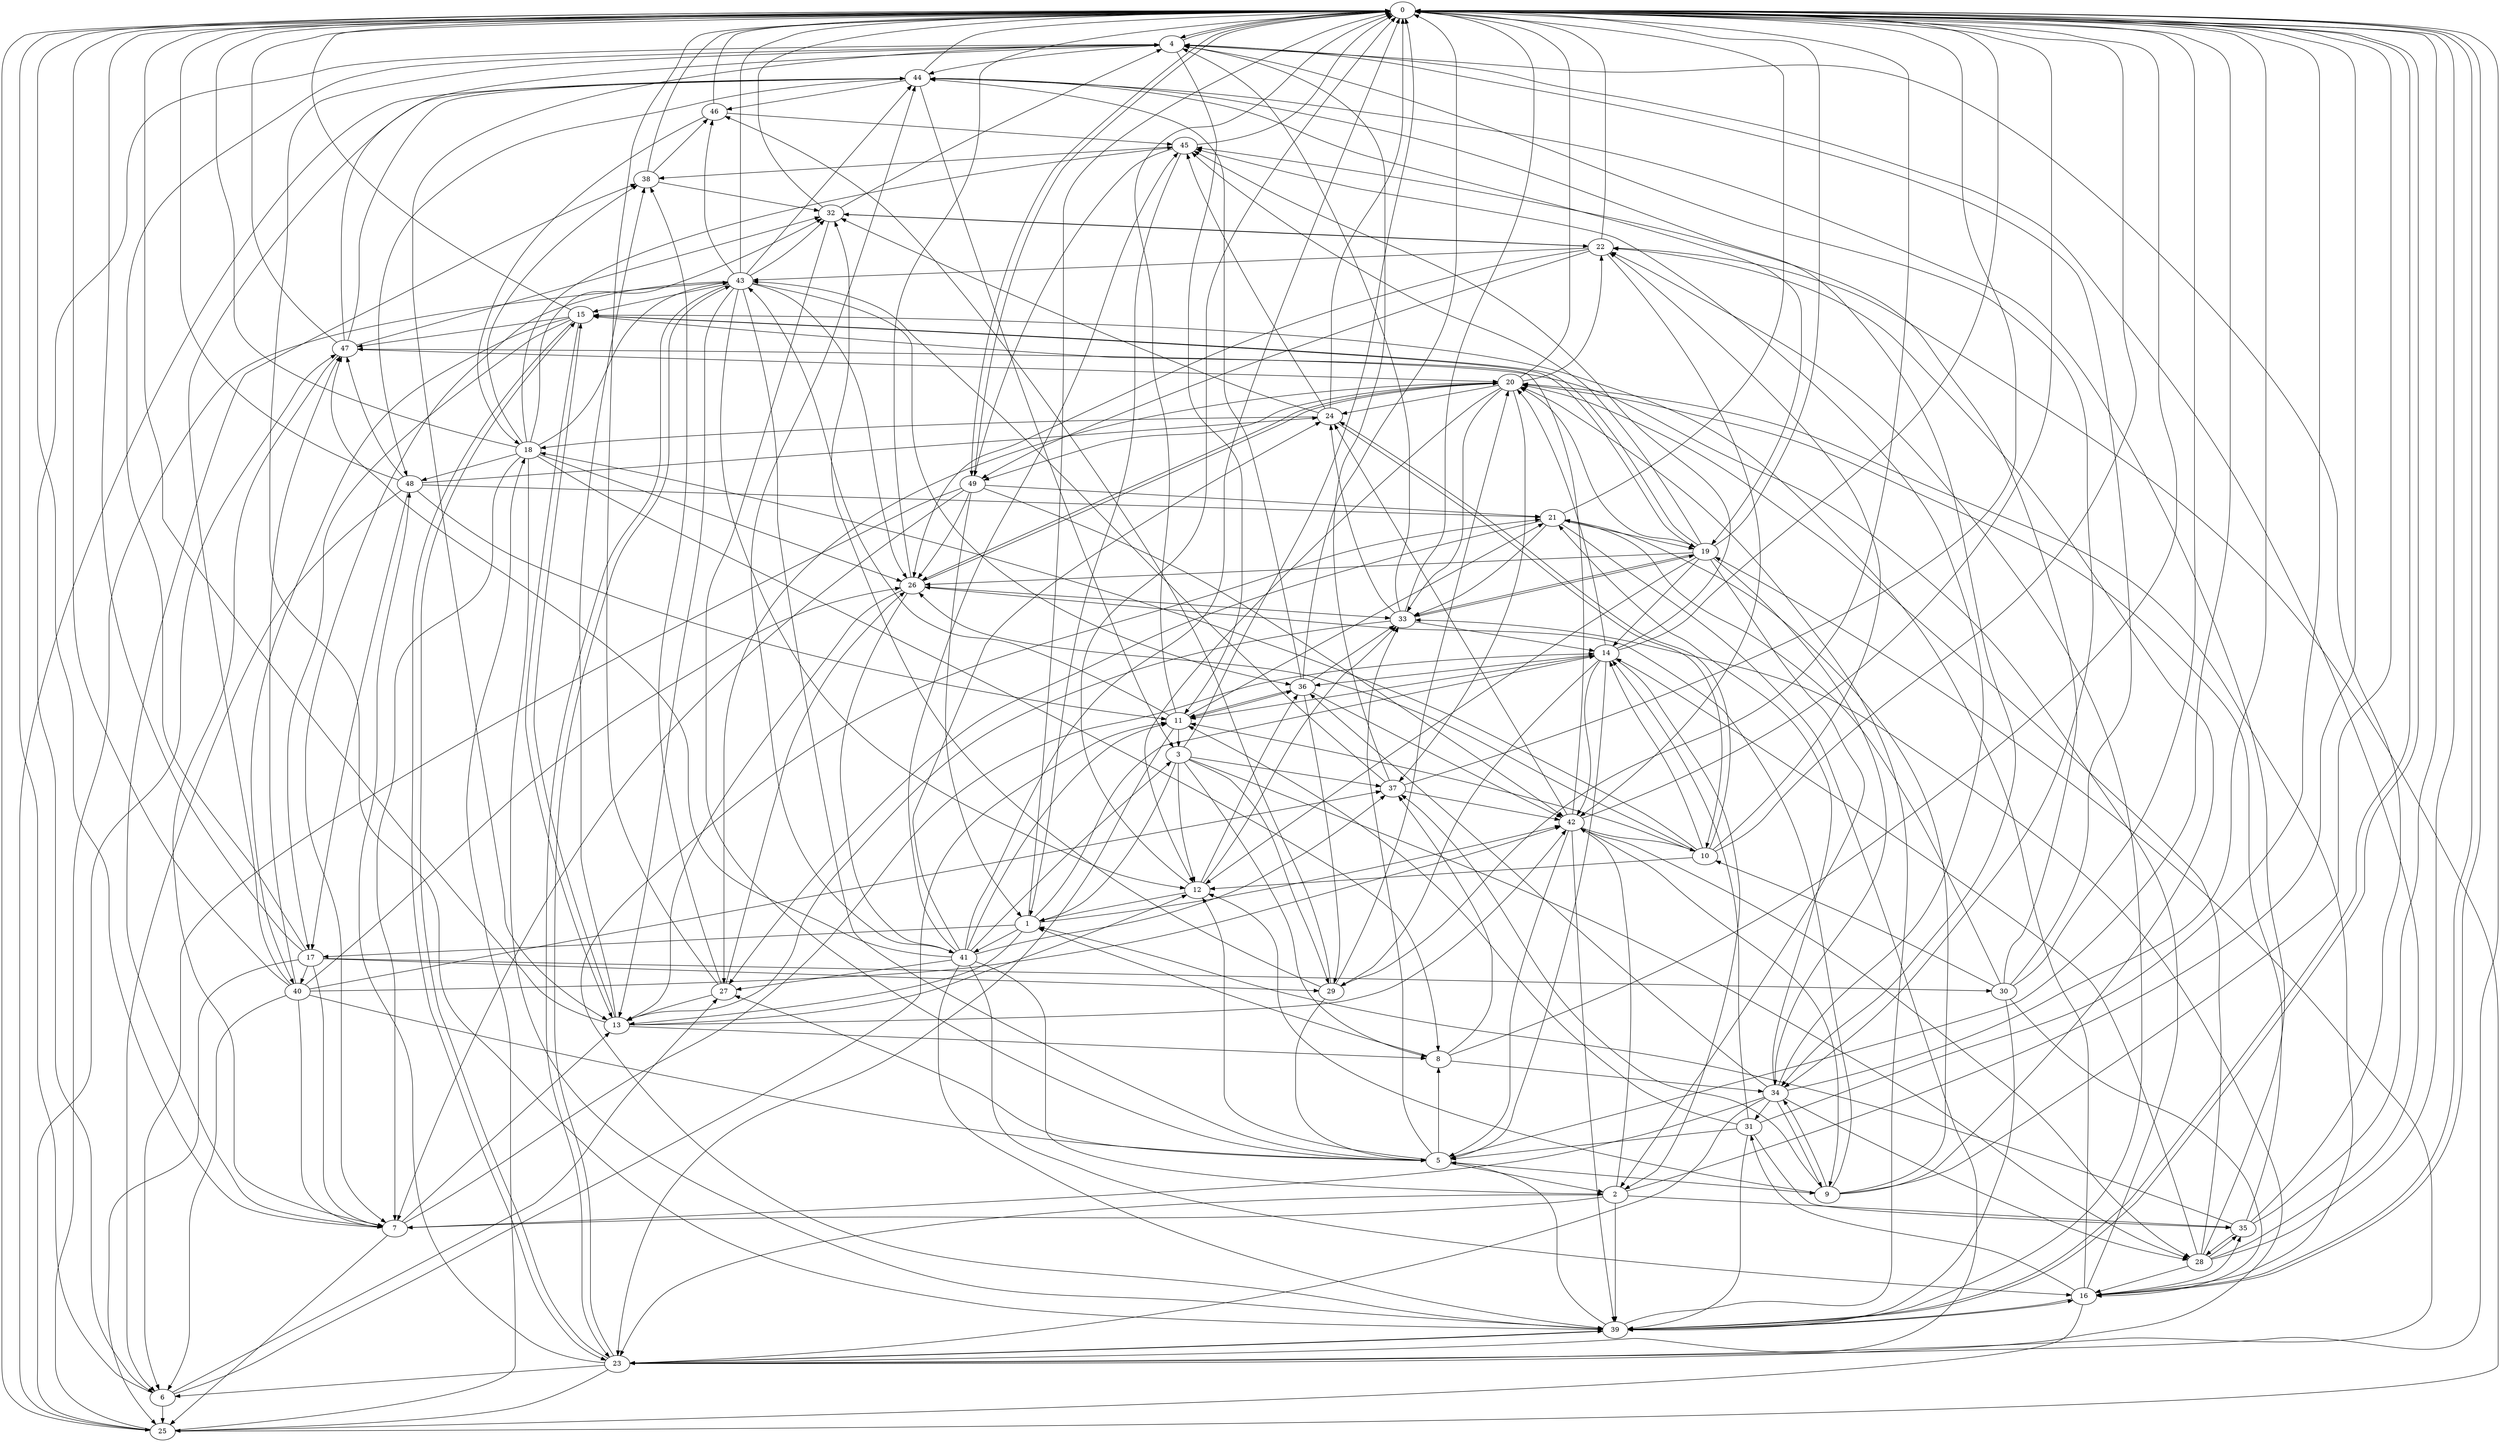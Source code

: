 strict digraph "" {
	0	 [component_delay=3];
	4	 [component_delay=3];
	0 -> 4	 [wire_delay=1];
	16	 [component_delay=3];
	0 -> 16	 [wire_delay=1];
	39	 [component_delay=3];
	0 -> 39	 [wire_delay=1];
	49	 [component_delay=3];
	0 -> 49	 [wire_delay=1];
	1	 [component_delay=3];
	1 -> 0	 [wire_delay=1];
	13	 [component_delay=3];
	1 -> 13	 [wire_delay=1];
	14	 [component_delay=3];
	1 -> 14	 [wire_delay=1];
	17	 [component_delay=3];
	1 -> 17	 [wire_delay=1];
	41	 [component_delay=3];
	1 -> 41	 [wire_delay=1];
	42	 [component_delay=3];
	1 -> 42	 [wire_delay=1];
	2	 [component_delay=3];
	2 -> 0	 [wire_delay=1];
	7	 [component_delay=3];
	2 -> 7	 [wire_delay=1];
	23	 [component_delay=3];
	2 -> 23	 [wire_delay=1];
	35	 [component_delay=3];
	2 -> 35	 [wire_delay=1];
	2 -> 39	 [wire_delay=1];
	2 -> 42	 [wire_delay=1];
	3	 [component_delay=3];
	3 -> 0	 [wire_delay=1];
	3 -> 1	 [wire_delay=1];
	8	 [component_delay=3];
	3 -> 8	 [wire_delay=1];
	12	 [component_delay=3];
	3 -> 12	 [wire_delay=1];
	28	 [component_delay=3];
	3 -> 28	 [wire_delay=1];
	29	 [component_delay=3];
	3 -> 29	 [wire_delay=1];
	37	 [component_delay=3];
	3 -> 37	 [wire_delay=1];
	4 -> 0	 [wire_delay=1];
	6	 [component_delay=3];
	4 -> 6	 [wire_delay=1];
	11	 [component_delay=3];
	4 -> 11	 [wire_delay=1];
	4 -> 13	 [wire_delay=1];
	34	 [component_delay=3];
	4 -> 34	 [wire_delay=1];
	4 -> 39	 [wire_delay=1];
	44	 [component_delay=3];
	4 -> 44	 [wire_delay=1];
	5	 [component_delay=3];
	5 -> 0	 [wire_delay=1];
	5 -> 2	 [wire_delay=1];
	5 -> 8	 [wire_delay=1];
	9	 [component_delay=3];
	5 -> 9	 [wire_delay=1];
	5 -> 12	 [wire_delay=1];
	27	 [component_delay=3];
	5 -> 27	 [wire_delay=1];
	33	 [component_delay=3];
	5 -> 33	 [wire_delay=1];
	6 -> 0	 [wire_delay=1];
	6 -> 11	 [wire_delay=1];
	25	 [component_delay=3];
	6 -> 25	 [wire_delay=1];
	6 -> 27	 [wire_delay=1];
	7 -> 0	 [wire_delay=1];
	7 -> 13	 [wire_delay=1];
	7 -> 14	 [wire_delay=1];
	7 -> 25	 [wire_delay=1];
	38	 [component_delay=3];
	7 -> 38	 [wire_delay=1];
	8 -> 0	 [wire_delay=1];
	8 -> 1	 [wire_delay=1];
	8 -> 34	 [wire_delay=1];
	8 -> 37	 [wire_delay=1];
	9 -> 0	 [wire_delay=1];
	9 -> 12	 [wire_delay=1];
	21	 [component_delay=3];
	9 -> 21	 [wire_delay=1];
	22	 [component_delay=3];
	9 -> 22	 [wire_delay=1];
	26	 [component_delay=3];
	9 -> 26	 [wire_delay=1];
	9 -> 34	 [wire_delay=1];
	9 -> 37	 [wire_delay=1];
	10	 [component_delay=3];
	10 -> 0	 [wire_delay=1];
	10 -> 11	 [wire_delay=1];
	10 -> 12	 [wire_delay=1];
	10 -> 14	 [wire_delay=1];
	18	 [component_delay=3];
	10 -> 18	 [wire_delay=1];
	10 -> 22	 [wire_delay=1];
	24	 [component_delay=3];
	10 -> 24	 [wire_delay=1];
	10 -> 26	 [wire_delay=1];
	11 -> 0	 [wire_delay=1];
	11 -> 3	 [wire_delay=1];
	11 -> 21	 [wire_delay=1];
	11 -> 23	 [wire_delay=1];
	36	 [component_delay=3];
	11 -> 36	 [wire_delay=1];
	43	 [component_delay=3];
	11 -> 43	 [wire_delay=1];
	12 -> 0	 [wire_delay=1];
	12 -> 1	 [wire_delay=1];
	12 -> 33	 [wire_delay=1];
	12 -> 36	 [wire_delay=1];
	13 -> 0	 [wire_delay=1];
	13 -> 8	 [wire_delay=1];
	13 -> 12	 [wire_delay=1];
	15	 [component_delay=3];
	13 -> 15	 [wire_delay=1];
	13 -> 38	 [wire_delay=1];
	13 -> 42	 [wire_delay=1];
	14 -> 0	 [wire_delay=1];
	14 -> 2	 [wire_delay=1];
	14 -> 5	 [wire_delay=1];
	14 -> 11	 [wire_delay=1];
	20	 [component_delay=3];
	14 -> 20	 [wire_delay=1];
	14 -> 29	 [wire_delay=1];
	14 -> 36	 [wire_delay=1];
	14 -> 42	 [wire_delay=1];
	45	 [component_delay=3];
	14 -> 45	 [wire_delay=1];
	15 -> 0	 [wire_delay=1];
	15 -> 13	 [wire_delay=1];
	15 -> 17	 [wire_delay=1];
	19	 [component_delay=3];
	15 -> 19	 [wire_delay=1];
	15 -> 23	 [wire_delay=1];
	40	 [component_delay=3];
	15 -> 40	 [wire_delay=1];
	47	 [component_delay=3];
	15 -> 47	 [wire_delay=1];
	16 -> 0	 [wire_delay=1];
	16 -> 15	 [wire_delay=1];
	16 -> 20	 [wire_delay=1];
	16 -> 25	 [wire_delay=1];
	31	 [component_delay=3];
	16 -> 31	 [wire_delay=1];
	16 -> 35	 [wire_delay=1];
	16 -> 39	 [wire_delay=1];
	16 -> 47	 [wire_delay=1];
	17 -> 0	 [wire_delay=1];
	17 -> 4	 [wire_delay=1];
	17 -> 7	 [wire_delay=1];
	17 -> 25	 [wire_delay=1];
	17 -> 29	 [wire_delay=1];
	30	 [component_delay=3];
	17 -> 30	 [wire_delay=1];
	17 -> 40	 [wire_delay=1];
	18 -> 0	 [wire_delay=1];
	18 -> 7	 [wire_delay=1];
	18 -> 8	 [wire_delay=1];
	18 -> 26	 [wire_delay=1];
	32	 [component_delay=3];
	18 -> 32	 [wire_delay=1];
	18 -> 38	 [wire_delay=1];
	18 -> 39	 [wire_delay=1];
	18 -> 43	 [wire_delay=1];
	18 -> 45	 [wire_delay=1];
	48	 [component_delay=3];
	18 -> 48	 [wire_delay=1];
	19 -> 0	 [wire_delay=1];
	19 -> 2	 [wire_delay=1];
	19 -> 12	 [wire_delay=1];
	19 -> 14	 [wire_delay=1];
	19 -> 15	 [wire_delay=1];
	19 -> 20	 [wire_delay=1];
	19 -> 26	 [wire_delay=1];
	19 -> 33	 [wire_delay=1];
	19 -> 34	 [wire_delay=1];
	19 -> 45	 [wire_delay=1];
	20 -> 0	 [wire_delay=1];
	20 -> 12	 [wire_delay=1];
	20 -> 22	 [wire_delay=1];
	20 -> 24	 [wire_delay=1];
	20 -> 26	 [wire_delay=1];
	20 -> 27	 [wire_delay=1];
	20 -> 33	 [wire_delay=1];
	20 -> 37	 [wire_delay=1];
	20 -> 49	 [wire_delay=1];
	21 -> 0	 [wire_delay=1];
	21 -> 19	 [wire_delay=1];
	21 -> 23	 [wire_delay=1];
	21 -> 27	 [wire_delay=1];
	21 -> 33	 [wire_delay=1];
	22 -> 0	 [wire_delay=1];
	22 -> 26	 [wire_delay=1];
	22 -> 32	 [wire_delay=1];
	22 -> 42	 [wire_delay=1];
	22 -> 43	 [wire_delay=1];
	22 -> 49	 [wire_delay=1];
	23 -> 0	 [wire_delay=1];
	23 -> 6	 [wire_delay=1];
	23 -> 15	 [wire_delay=1];
	23 -> 19	 [wire_delay=1];
	23 -> 25	 [wire_delay=1];
	23 -> 33	 [wire_delay=1];
	23 -> 39	 [wire_delay=1];
	23 -> 43	 [wire_delay=1];
	23 -> 48	 [wire_delay=1];
	24 -> 0	 [wire_delay=1];
	24 -> 10	 [wire_delay=1];
	24 -> 18	 [wire_delay=1];
	24 -> 32	 [wire_delay=1];
	24 -> 45	 [wire_delay=1];
	25 -> 0	 [wire_delay=1];
	25 -> 18	 [wire_delay=1];
	25 -> 22	 [wire_delay=1];
	25 -> 43	 [wire_delay=1];
	25 -> 47	 [wire_delay=1];
	26 -> 0	 [wire_delay=1];
	26 -> 13	 [wire_delay=1];
	26 -> 20	 [wire_delay=1];
	26 -> 33	 [wire_delay=1];
	26 -> 41	 [wire_delay=1];
	27 -> 0	 [wire_delay=1];
	27 -> 13	 [wire_delay=1];
	27 -> 26	 [wire_delay=1];
	27 -> 38	 [wire_delay=1];
	28 -> 0	 [wire_delay=1];
	28 -> 4	 [wire_delay=1];
	28 -> 14	 [wire_delay=1];
	28 -> 16	 [wire_delay=1];
	28 -> 20	 [wire_delay=1];
	28 -> 35	 [wire_delay=1];
	28 -> 44	 [wire_delay=1];
	29 -> 0	 [wire_delay=1];
	29 -> 5	 [wire_delay=1];
	29 -> 20	 [wire_delay=1];
	29 -> 32	 [wire_delay=1];
	46	 [component_delay=3];
	29 -> 46	 [wire_delay=1];
	30 -> 0	 [wire_delay=1];
	30 -> 4	 [wire_delay=1];
	30 -> 10	 [wire_delay=1];
	30 -> 16	 [wire_delay=1];
	30 -> 21	 [wire_delay=1];
	30 -> 39	 [wire_delay=1];
	30 -> 45	 [wire_delay=1];
	31 -> 0	 [wire_delay=1];
	31 -> 5	 [wire_delay=1];
	31 -> 11	 [wire_delay=1];
	31 -> 14	 [wire_delay=1];
	31 -> 35	 [wire_delay=1];
	31 -> 39	 [wire_delay=1];
	32 -> 0	 [wire_delay=1];
	32 -> 4	 [wire_delay=1];
	32 -> 5	 [wire_delay=1];
	32 -> 22	 [wire_delay=1];
	33 -> 0	 [wire_delay=1];
	33 -> 4	 [wire_delay=1];
	33 -> 13	 [wire_delay=1];
	33 -> 14	 [wire_delay=1];
	33 -> 19	 [wire_delay=1];
	33 -> 24	 [wire_delay=1];
	34 -> 0	 [wire_delay=1];
	34 -> 7	 [wire_delay=1];
	34 -> 9	 [wire_delay=1];
	34 -> 21	 [wire_delay=1];
	34 -> 23	 [wire_delay=1];
	34 -> 28	 [wire_delay=1];
	34 -> 31	 [wire_delay=1];
	34 -> 36	 [wire_delay=1];
	34 -> 45	 [wire_delay=1];
	35 -> 0	 [wire_delay=1];
	35 -> 1	 [wire_delay=1];
	35 -> 4	 [wire_delay=1];
	35 -> 20	 [wire_delay=1];
	35 -> 28	 [wire_delay=1];
	36 -> 0	 [wire_delay=1];
	36 -> 11	 [wire_delay=1];
	36 -> 29	 [wire_delay=1];
	36 -> 33	 [wire_delay=1];
	36 -> 42	 [wire_delay=1];
	36 -> 44	 [wire_delay=1];
	37 -> 0	 [wire_delay=1];
	37 -> 4	 [wire_delay=1];
	37 -> 42	 [wire_delay=1];
	37 -> 43	 [wire_delay=1];
	38 -> 0	 [wire_delay=1];
	38 -> 32	 [wire_delay=1];
	38 -> 46	 [wire_delay=1];
	39 -> 0	 [wire_delay=1];
	39 -> 5	 [wire_delay=1];
	39 -> 16	 [wire_delay=1];
	39 -> 20	 [wire_delay=1];
	39 -> 21	 [wire_delay=1];
	39 -> 22	 [wire_delay=1];
	39 -> 23	 [wire_delay=1];
	40 -> 0	 [wire_delay=1];
	40 -> 5	 [wire_delay=1];
	40 -> 6	 [wire_delay=1];
	40 -> 7	 [wire_delay=1];
	40 -> 26	 [wire_delay=1];
	40 -> 37	 [wire_delay=1];
	40 -> 42	 [wire_delay=1];
	40 -> 44	 [wire_delay=1];
	40 -> 47	 [wire_delay=1];
	41 -> 0	 [wire_delay=1];
	41 -> 2	 [wire_delay=1];
	41 -> 3	 [wire_delay=1];
	41 -> 11	 [wire_delay=1];
	41 -> 16	 [wire_delay=1];
	41 -> 24	 [wire_delay=1];
	41 -> 27	 [wire_delay=1];
	41 -> 37	 [wire_delay=1];
	41 -> 39	 [wire_delay=1];
	41 -> 44	 [wire_delay=1];
	41 -> 45	 [wire_delay=1];
	41 -> 47	 [wire_delay=1];
	42 -> 0	 [wire_delay=1];
	42 -> 5	 [wire_delay=1];
	42 -> 9	 [wire_delay=1];
	42 -> 10	 [wire_delay=1];
	42 -> 15	 [wire_delay=1];
	42 -> 24	 [wire_delay=1];
	42 -> 28	 [wire_delay=1];
	42 -> 39	 [wire_delay=1];
	43 -> 0	 [wire_delay=1];
	43 -> 5	 [wire_delay=1];
	43 -> 7	 [wire_delay=1];
	43 -> 12	 [wire_delay=1];
	43 -> 13	 [wire_delay=1];
	43 -> 15	 [wire_delay=1];
	43 -> 23	 [wire_delay=1];
	43 -> 26	 [wire_delay=1];
	43 -> 32	 [wire_delay=1];
	43 -> 36	 [wire_delay=1];
	43 -> 44	 [wire_delay=1];
	43 -> 46	 [wire_delay=1];
	44 -> 0	 [wire_delay=1];
	44 -> 3	 [wire_delay=1];
	44 -> 19	 [wire_delay=1];
	44 -> 25	 [wire_delay=1];
	44 -> 34	 [wire_delay=1];
	44 -> 46	 [wire_delay=1];
	44 -> 48	 [wire_delay=1];
	45 -> 0	 [wire_delay=1];
	45 -> 1	 [wire_delay=1];
	45 -> 38	 [wire_delay=1];
	45 -> 49	 [wire_delay=1];
	46 -> 0	 [wire_delay=1];
	46 -> 18	 [wire_delay=1];
	46 -> 45	 [wire_delay=1];
	47 -> 0	 [wire_delay=1];
	47 -> 4	 [wire_delay=1];
	47 -> 7	 [wire_delay=1];
	47 -> 20	 [wire_delay=1];
	47 -> 32	 [wire_delay=1];
	47 -> 44	 [wire_delay=1];
	48 -> 0	 [wire_delay=1];
	48 -> 6	 [wire_delay=1];
	48 -> 11	 [wire_delay=1];
	48 -> 17	 [wire_delay=1];
	48 -> 21	 [wire_delay=1];
	48 -> 24	 [wire_delay=1];
	48 -> 47	 [wire_delay=1];
	49 -> 0	 [wire_delay=1];
	49 -> 1	 [wire_delay=1];
	49 -> 6	 [wire_delay=1];
	49 -> 7	 [wire_delay=1];
	49 -> 21	 [wire_delay=1];
	49 -> 26	 [wire_delay=1];
	49 -> 42	 [wire_delay=1];
}
